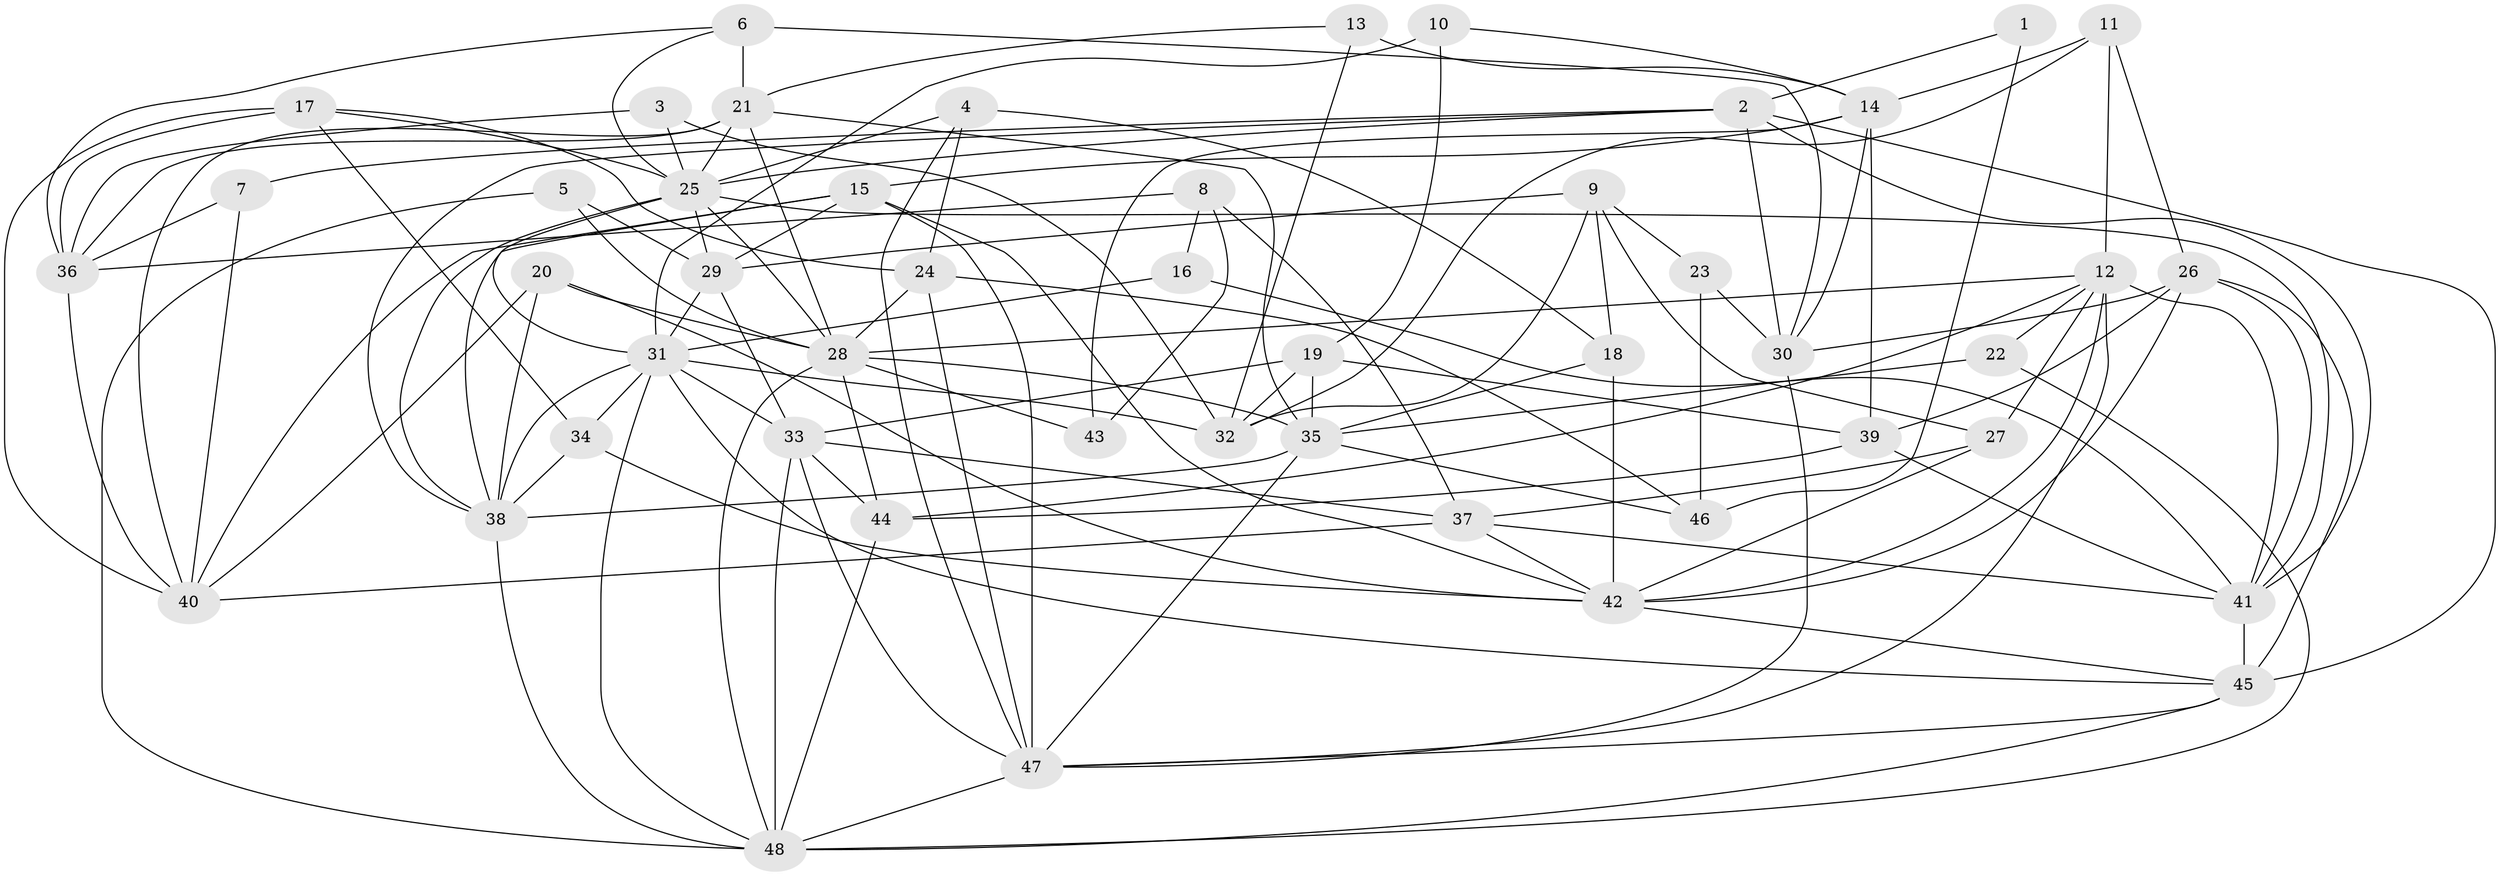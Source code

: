 // original degree distribution, {3: 0.4166666666666667, 2: 0.07291666666666667, 5: 0.125, 7: 0.0625, 4: 0.19791666666666666, 6: 0.125}
// Generated by graph-tools (version 1.1) at 2025/48/03/06/25 01:48:57]
// undirected, 48 vertices, 135 edges
graph export_dot {
graph [start="1"]
  node [color=gray90,style=filled];
  1;
  2;
  3;
  4;
  5;
  6;
  7;
  8;
  9;
  10;
  11;
  12;
  13;
  14;
  15;
  16;
  17;
  18;
  19;
  20;
  21;
  22;
  23;
  24;
  25;
  26;
  27;
  28;
  29;
  30;
  31;
  32;
  33;
  34;
  35;
  36;
  37;
  38;
  39;
  40;
  41;
  42;
  43;
  44;
  45;
  46;
  47;
  48;
  1 -- 2 [weight=1.0];
  1 -- 46 [weight=2.0];
  2 -- 7 [weight=1.0];
  2 -- 25 [weight=1.0];
  2 -- 30 [weight=1.0];
  2 -- 38 [weight=1.0];
  2 -- 41 [weight=1.0];
  2 -- 45 [weight=1.0];
  3 -- 25 [weight=1.0];
  3 -- 32 [weight=1.0];
  3 -- 36 [weight=1.0];
  4 -- 18 [weight=1.0];
  4 -- 24 [weight=1.0];
  4 -- 25 [weight=1.0];
  4 -- 47 [weight=1.0];
  5 -- 28 [weight=1.0];
  5 -- 29 [weight=1.0];
  5 -- 48 [weight=1.0];
  6 -- 21 [weight=1.0];
  6 -- 25 [weight=1.0];
  6 -- 30 [weight=2.0];
  6 -- 36 [weight=1.0];
  7 -- 36 [weight=2.0];
  7 -- 40 [weight=1.0];
  8 -- 16 [weight=1.0];
  8 -- 36 [weight=1.0];
  8 -- 37 [weight=1.0];
  8 -- 43 [weight=1.0];
  9 -- 18 [weight=1.0];
  9 -- 23 [weight=1.0];
  9 -- 27 [weight=1.0];
  9 -- 29 [weight=1.0];
  9 -- 32 [weight=1.0];
  10 -- 14 [weight=1.0];
  10 -- 19 [weight=1.0];
  10 -- 31 [weight=1.0];
  11 -- 12 [weight=1.0];
  11 -- 14 [weight=1.0];
  11 -- 26 [weight=1.0];
  11 -- 32 [weight=1.0];
  12 -- 22 [weight=1.0];
  12 -- 27 [weight=1.0];
  12 -- 28 [weight=1.0];
  12 -- 41 [weight=1.0];
  12 -- 42 [weight=1.0];
  12 -- 44 [weight=1.0];
  12 -- 47 [weight=1.0];
  13 -- 14 [weight=1.0];
  13 -- 21 [weight=1.0];
  13 -- 32 [weight=1.0];
  14 -- 15 [weight=1.0];
  14 -- 30 [weight=1.0];
  14 -- 39 [weight=1.0];
  14 -- 43 [weight=1.0];
  15 -- 29 [weight=1.0];
  15 -- 38 [weight=1.0];
  15 -- 40 [weight=1.0];
  15 -- 42 [weight=1.0];
  15 -- 47 [weight=1.0];
  16 -- 31 [weight=1.0];
  16 -- 41 [weight=1.0];
  17 -- 24 [weight=1.0];
  17 -- 25 [weight=1.0];
  17 -- 34 [weight=1.0];
  17 -- 36 [weight=1.0];
  17 -- 40 [weight=1.0];
  18 -- 35 [weight=1.0];
  18 -- 42 [weight=1.0];
  19 -- 32 [weight=1.0];
  19 -- 33 [weight=1.0];
  19 -- 35 [weight=1.0];
  19 -- 39 [weight=1.0];
  20 -- 28 [weight=2.0];
  20 -- 38 [weight=1.0];
  20 -- 40 [weight=1.0];
  20 -- 42 [weight=1.0];
  21 -- 25 [weight=1.0];
  21 -- 28 [weight=1.0];
  21 -- 35 [weight=1.0];
  21 -- 36 [weight=1.0];
  21 -- 40 [weight=1.0];
  22 -- 35 [weight=1.0];
  22 -- 48 [weight=1.0];
  23 -- 30 [weight=1.0];
  23 -- 46 [weight=1.0];
  24 -- 28 [weight=1.0];
  24 -- 46 [weight=1.0];
  24 -- 47 [weight=1.0];
  25 -- 28 [weight=1.0];
  25 -- 29 [weight=1.0];
  25 -- 31 [weight=1.0];
  25 -- 38 [weight=1.0];
  25 -- 41 [weight=1.0];
  26 -- 30 [weight=1.0];
  26 -- 39 [weight=1.0];
  26 -- 41 [weight=1.0];
  26 -- 42 [weight=1.0];
  26 -- 45 [weight=1.0];
  27 -- 37 [weight=1.0];
  27 -- 42 [weight=1.0];
  28 -- 35 [weight=1.0];
  28 -- 43 [weight=1.0];
  28 -- 44 [weight=1.0];
  28 -- 48 [weight=1.0];
  29 -- 31 [weight=1.0];
  29 -- 33 [weight=1.0];
  30 -- 47 [weight=1.0];
  31 -- 32 [weight=1.0];
  31 -- 33 [weight=1.0];
  31 -- 34 [weight=1.0];
  31 -- 38 [weight=1.0];
  31 -- 45 [weight=1.0];
  31 -- 48 [weight=1.0];
  33 -- 37 [weight=1.0];
  33 -- 44 [weight=1.0];
  33 -- 47 [weight=1.0];
  33 -- 48 [weight=1.0];
  34 -- 38 [weight=1.0];
  34 -- 42 [weight=1.0];
  35 -- 38 [weight=1.0];
  35 -- 46 [weight=1.0];
  35 -- 47 [weight=1.0];
  36 -- 40 [weight=1.0];
  37 -- 40 [weight=1.0];
  37 -- 41 [weight=1.0];
  37 -- 42 [weight=1.0];
  38 -- 48 [weight=1.0];
  39 -- 41 [weight=1.0];
  39 -- 44 [weight=1.0];
  41 -- 45 [weight=1.0];
  42 -- 45 [weight=1.0];
  44 -- 48 [weight=1.0];
  45 -- 47 [weight=1.0];
  45 -- 48 [weight=1.0];
  47 -- 48 [weight=1.0];
}
